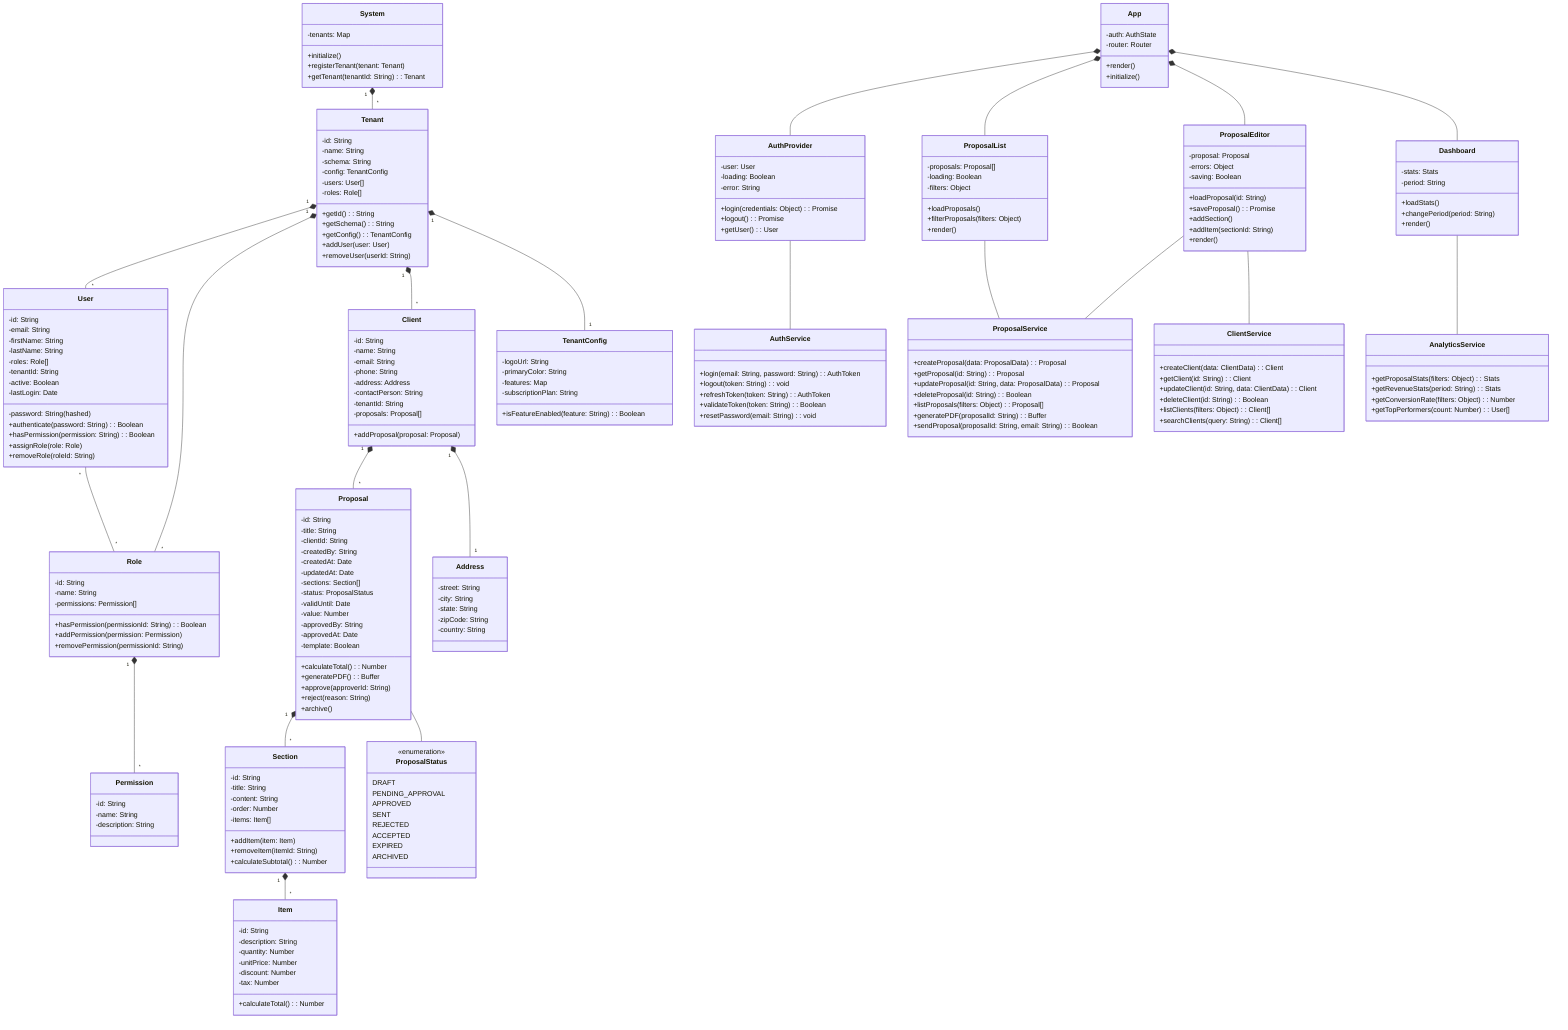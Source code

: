 classDiagram
    %% Core System Classes
    class System {
        -tenants: Map<String, Tenant>
        +initialize()
        +registerTenant(tenant: Tenant)
        +getTenant(tenantId: String): Tenant
    }

    %% Multi-tenant Architecture
    class Tenant {
        -id: String
        -name: String
        -schema: String
        -config: TenantConfig
        -users: User[]
        -roles: Role[]
        +getId(): String
        +getSchema(): String
        +getConfig(): TenantConfig
        +addUser(user: User)
        +removeUser(userId: String)
    }

    class TenantConfig {
        -logoUrl: String
        -primaryColor: String
        -features: Map<String, Boolean>
        -subscriptionPlan: String
        +isFeatureEnabled(feature: String): Boolean
    }

    %% Authentication & Authorization
    class User {
        -id: String
        -email: String
        -password: String(hashed)
        -firstName: String
        -lastName: String
        -roles: Role[]
        -tenantId: String
        -active: Boolean
        -lastLogin: Date
        +authenticate(password: String): Boolean
        +hasPermission(permission: String): Boolean
        +assignRole(role: Role)
        +removeRole(roleId: String)
    }

    class Role {
        -id: String
        -name: String
        -permissions: Permission[]
        +hasPermission(permissionId: String): Boolean
        +addPermission(permission: Permission)
        +removePermission(permissionId: String)
    }

    class Permission {
        -id: String
        -name: String
        -description: String
    }

    %% Core Business Objects
    class Proposal {
        -id: String
        -title: String
        -clientId: String
        -createdBy: String
        -createdAt: Date
        -updatedAt: Date
        -sections: Section[]
        -status: ProposalStatus
        -validUntil: Date
        -value: Number
        -approvedBy: String
        -approvedAt: Date
        -template: Boolean
        +calculateTotal(): Number
        +generatePDF(): Buffer
        +approve(approverId: String)
        +reject(reason: String)
        +archive()
    }

    class Section {
        -id: String
        -title: String
        -content: String
        -order: Number
        -items: Item[]
        +addItem(item: Item)
        +removeItem(itemId: String)
        +calculateSubtotal(): Number
    }

    class Item {
        -id: String
        -description: String
        -quantity: Number
        -unitPrice: Number
        -discount: Number
        -tax: Number
        +calculateTotal(): Number
    }

    class Client {
        -id: String
        -name: String
        -email: String
        -phone: String
        -address: Address
        -contactPerson: String
        -tenantId: String
        -proposals: Proposal[]
        +addProposal(proposal: Proposal)
    }

    class Address {
        -street: String
        -city: String
        -state: String
        -zipCode: String
        -country: String
    }

    %% Enumerations as classes
    class ProposalStatus {
        <<enumeration>>
        DRAFT
        PENDING_APPROVAL
        APPROVED
        SENT
        REJECTED
        ACCEPTED
        EXPIRED
        ARCHIVED
    }

    %% Backend Services
    class AuthService {
        +login(email: String, password: String): AuthToken
        +logout(token: String): void
        +refreshToken(token: String): AuthToken
        +validateToken(token: String): Boolean
        +resetPassword(email: String): void
    }

    class ProposalService {
        +createProposal(data: ProposalData): Proposal
        +getProposal(id: String): Proposal
        +updateProposal(id: String, data: ProposalData): Proposal
        +deleteProposal(id: String): Boolean
        +listProposals(filters: Object): Proposal[]
        +generatePDF(proposalId: String): Buffer
        +sendProposal(proposalId: String, email: String): Boolean
    }

    class ClientService {
        +createClient(data: ClientData): Client
        +getClient(id: String): Client
        +updateClient(id: String, data: ClientData): Client
        +deleteClient(id: String): Boolean
        +listClients(filters: Object): Client[]
        +searchClients(query: String): Client[]
    }

    class AnalyticsService {
        +getProposalStats(filters: Object): Stats
        +getRevenueStats(period: String): Stats
        +getConversionRate(filters: Object): Number
        +getTopPerformers(count: Number): User[]
    }

    %% Frontend Components
    class App {
        -auth: AuthState
        -router: Router
        +render()
        +initialize()
    }

    class AuthProvider {
        -user: User
        -loading: Boolean
        -error: String
        +login(credentials: Object): Promise
        +logout(): Promise
        +getUser(): User
    }

    class ProposalList {
        -proposals: Proposal[]
        -loading: Boolean
        -filters: Object
        +loadProposals()
        +filterProposals(filters: Object)
        +render()
    }

    class ProposalEditor {
        -proposal: Proposal
        -errors: Object
        -saving: Boolean
        +loadProposal(id: String)
        +saveProposal(): Promise
        +addSection()
        +addItem(sectionId: String)
        +render()
    }

    class Dashboard {
        -stats: Stats
        -period: String
        +loadStats()
        +changePeriod(period: String)
        +render()
    }

    %% Relationships
    System "1" *-- "*" Tenant
    Tenant "1" *-- "*" User
    Tenant "1" *-- "*" Role
    Tenant "1" *-- "*" Client
    Tenant "1" *-- "1" TenantConfig
    User "*" -- "*" Role
    Role "1" *-- "*" Permission
    Proposal "1" *-- "*" Section
    Section "1" *-- "*" Item
    Client "1" *-- "*" Proposal
    Client "1" *-- "1" Address
    Proposal -- ProposalStatus
    
    %% Service Dependencies
    App *-- AuthProvider
    App *-- ProposalList
    App *-- ProposalEditor
    App *-- Dashboard
    AuthProvider -- AuthService
    ProposalList -- ProposalService
    ProposalEditor -- ProposalService
    ProposalEditor -- ClientService
    Dashboard -- AnalyticsService